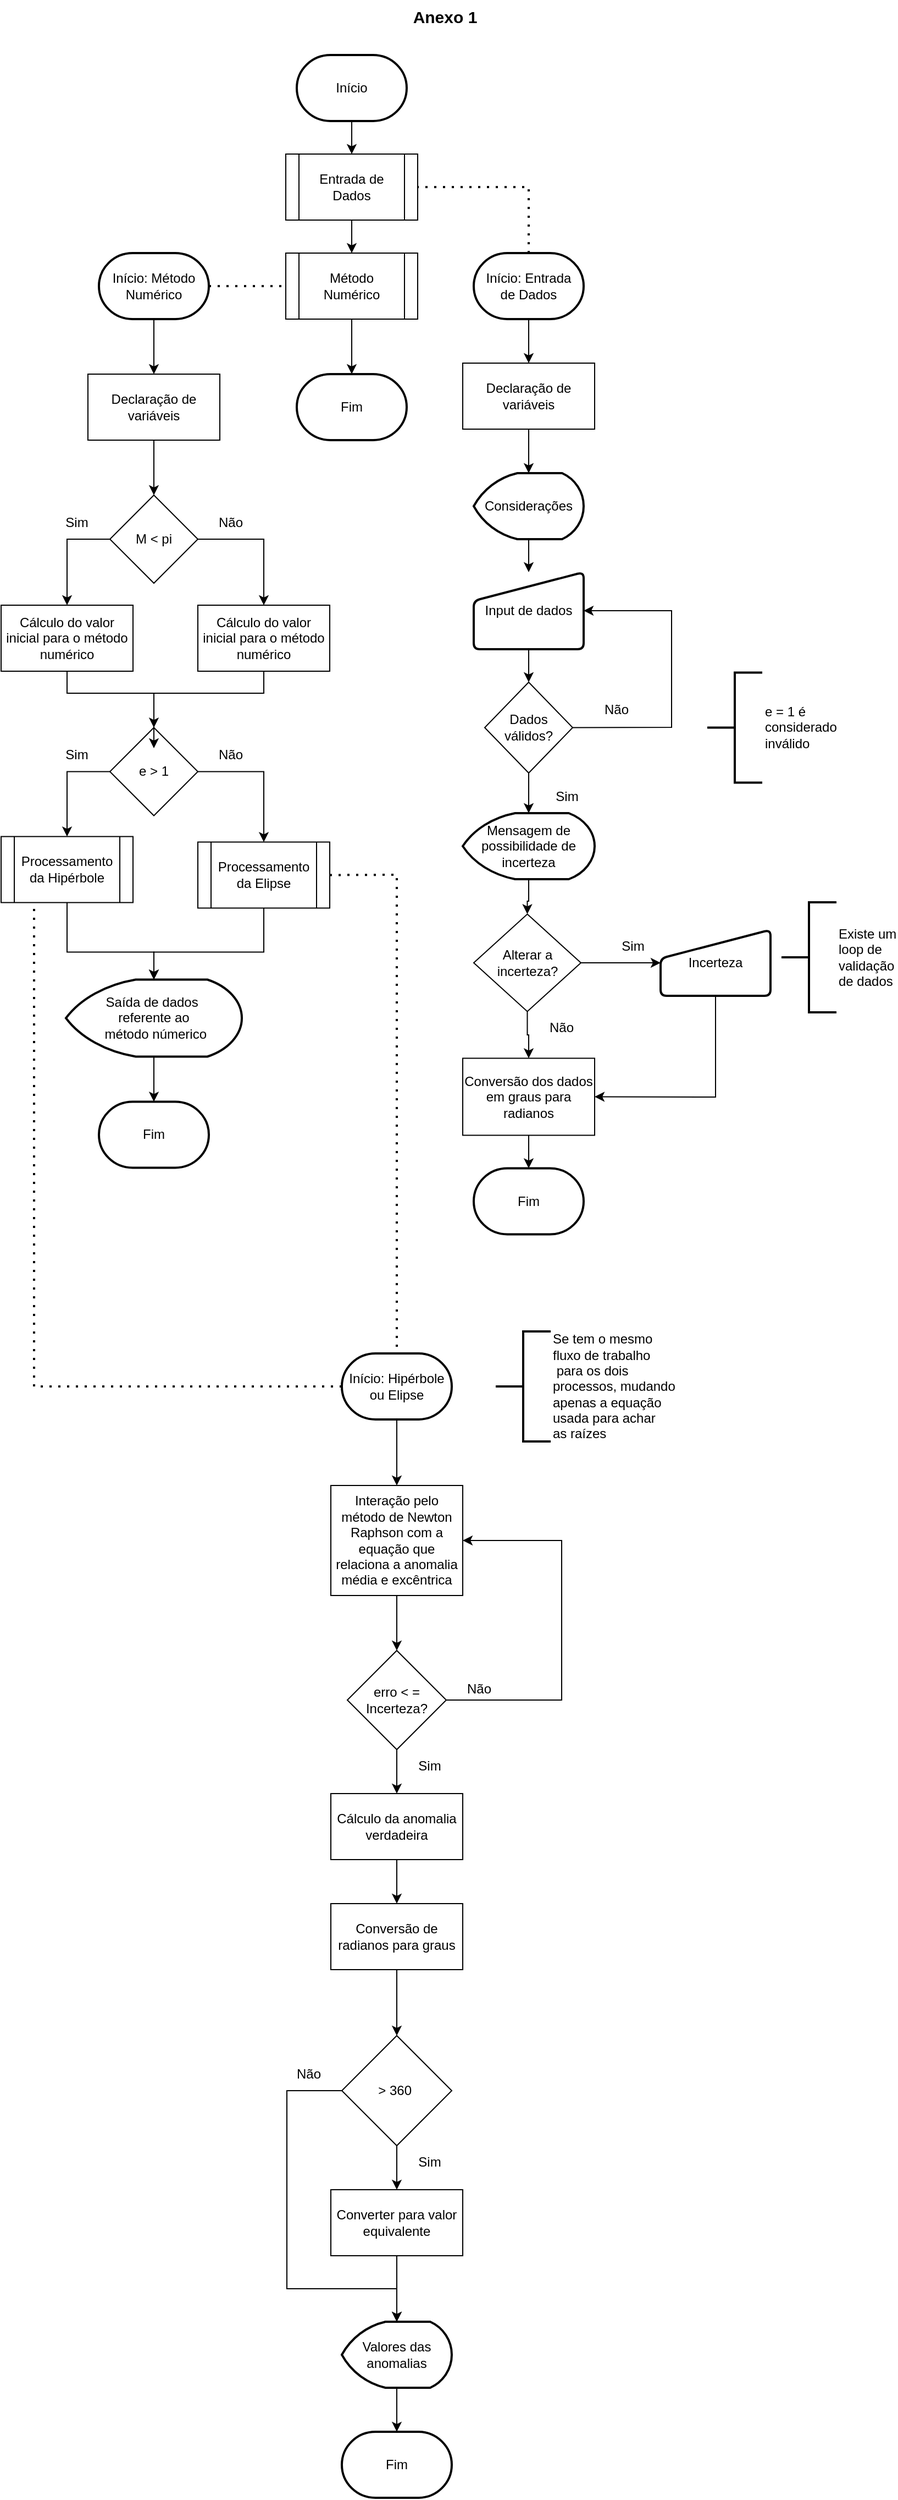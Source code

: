 <mxfile version="15.5.2" type="google"><diagram id="fv_G6sgQqQfHxZHr8wpQ" name="Page-1"><mxGraphModel dx="1724" dy="850" grid="1" gridSize="10" guides="1" tooltips="1" connect="1" arrows="1" fold="1" page="1" pageScale="1" pageWidth="827" pageHeight="1169" math="0" shadow="0"><root><mxCell id="0"/><mxCell id="1" parent="0"/><mxCell id="bfVk-eNihswSBTTwwbQX-54" value="" style="edgeStyle=orthogonalEdgeStyle;rounded=0;orthogonalLoop=1;jettySize=auto;html=1;" parent="1" source="bfVk-eNihswSBTTwwbQX-2" target="bfVk-eNihswSBTTwwbQX-51" edge="1"><mxGeometry relative="1" as="geometry"/></mxCell><mxCell id="bfVk-eNihswSBTTwwbQX-2" value="Início" style="strokeWidth=2;html=1;shape=mxgraph.flowchart.terminator;whiteSpace=wrap;" parent="1" vertex="1"><mxGeometry x="279" y="80" width="100" height="60" as="geometry"/></mxCell><mxCell id="bfVk-eNihswSBTTwwbQX-35" value="" style="edgeStyle=orthogonalEdgeStyle;rounded=0;orthogonalLoop=1;jettySize=auto;html=1;" parent="1" source="bfVk-eNihswSBTTwwbQX-6" target="bfVk-eNihswSBTTwwbQX-34" edge="1"><mxGeometry relative="1" as="geometry"/></mxCell><mxCell id="bfVk-eNihswSBTTwwbQX-6" value="Dados válidos?" style="rhombus;whiteSpace=wrap;html=1;" parent="1" vertex="1"><mxGeometry x="450" y="650" width="80" height="82.5" as="geometry"/></mxCell><mxCell id="bfVk-eNihswSBTTwwbQX-15" value="" style="edgeStyle=orthogonalEdgeStyle;rounded=0;orthogonalLoop=1;jettySize=auto;html=1;startArrow=none;" parent="1" source="bfVk-eNihswSBTTwwbQX-9" target="bfVk-eNihswSBTTwwbQX-14" edge="1"><mxGeometry relative="1" as="geometry"><mxPoint x="490" y="920" as="sourcePoint"/></mxGeometry></mxCell><mxCell id="bfVk-eNihswSBTTwwbQX-38" value="" style="edgeStyle=orthogonalEdgeStyle;rounded=0;orthogonalLoop=1;jettySize=auto;html=1;" parent="1" source="bfVk-eNihswSBTTwwbQX-9" target="bfVk-eNihswSBTTwwbQX-37" edge="1"><mxGeometry relative="1" as="geometry"/></mxCell><mxCell id="bfVk-eNihswSBTTwwbQX-60" value="" style="edgeStyle=orthogonalEdgeStyle;rounded=0;orthogonalLoop=1;jettySize=auto;html=1;" parent="1" source="bfVk-eNihswSBTTwwbQX-14" target="bfVk-eNihswSBTTwwbQX-59" edge="1"><mxGeometry relative="1" as="geometry"/></mxCell><mxCell id="bfVk-eNihswSBTTwwbQX-14" value="Conversão dos dados em graus para radianos" style="rounded=0;whiteSpace=wrap;html=1;" parent="1" vertex="1"><mxGeometry x="430" y="991.75" width="120" height="70" as="geometry"/></mxCell><mxCell id="bfVk-eNihswSBTTwwbQX-17" value="M &amp;lt; pi" style="rhombus;whiteSpace=wrap;html=1;" parent="1" vertex="1"><mxGeometry x="109" y="480" width="80" height="80" as="geometry"/></mxCell><mxCell id="bfVk-eNihswSBTTwwbQX-19" value="Cálculo do valor inicial para o método numérico" style="rounded=0;whiteSpace=wrap;html=1;" parent="1" vertex="1"><mxGeometry x="10" y="580" width="120" height="60" as="geometry"/></mxCell><mxCell id="bfVk-eNihswSBTTwwbQX-20" value="&lt;span&gt;Cálculo do valor inicial para o método numérico&lt;/span&gt;" style="rounded=0;whiteSpace=wrap;html=1;" parent="1" vertex="1"><mxGeometry x="189" y="580" width="120" height="60" as="geometry"/></mxCell><mxCell id="bfVk-eNihswSBTTwwbQX-21" value="" style="endArrow=classic;html=1;rounded=0;exitX=0;exitY=0.5;exitDx=0;exitDy=0;entryX=0.5;entryY=0;entryDx=0;entryDy=0;" parent="1" source="bfVk-eNihswSBTTwwbQX-17" target="bfVk-eNihswSBTTwwbQX-19" edge="1"><mxGeometry width="50" height="50" relative="1" as="geometry"><mxPoint x="179" y="550" as="sourcePoint"/><mxPoint x="229" y="500" as="targetPoint"/><Array as="points"><mxPoint x="70" y="520"/></Array></mxGeometry></mxCell><mxCell id="bfVk-eNihswSBTTwwbQX-22" value="" style="endArrow=classic;html=1;rounded=0;exitX=1;exitY=0.5;exitDx=0;exitDy=0;entryX=0.5;entryY=0;entryDx=0;entryDy=0;" parent="1" source="bfVk-eNihswSBTTwwbQX-17" target="bfVk-eNihswSBTTwwbQX-20" edge="1"><mxGeometry width="50" height="50" relative="1" as="geometry"><mxPoint x="229" y="540" as="sourcePoint"/><mxPoint x="279" y="490" as="targetPoint"/><Array as="points"><mxPoint x="249" y="520"/></Array></mxGeometry></mxCell><mxCell id="bfVk-eNihswSBTTwwbQX-23" value="e&amp;nbsp;&amp;gt; 1" style="rhombus;whiteSpace=wrap;html=1;" parent="1" vertex="1"><mxGeometry x="109" y="691.25" width="80" height="80" as="geometry"/></mxCell><mxCell id="bfVk-eNihswSBTTwwbQX-24" value="" style="endArrow=classic;html=1;rounded=0;exitX=0.5;exitY=1;exitDx=0;exitDy=0;entryX=0.5;entryY=0;entryDx=0;entryDy=0;" parent="1" source="bfVk-eNihswSBTTwwbQX-19" target="bfVk-eNihswSBTTwwbQX-23" edge="1"><mxGeometry width="50" height="50" relative="1" as="geometry"><mxPoint x="179" y="550" as="sourcePoint"/><mxPoint x="229" y="500" as="targetPoint"/><Array as="points"><mxPoint x="70" y="660"/><mxPoint x="149" y="660"/></Array></mxGeometry></mxCell><mxCell id="bfVk-eNihswSBTTwwbQX-25" value="" style="endArrow=classic;html=1;rounded=0;exitX=0.5;exitY=1;exitDx=0;exitDy=0;" parent="1" source="bfVk-eNihswSBTTwwbQX-20" edge="1"><mxGeometry width="50" height="50" relative="1" as="geometry"><mxPoint x="179" y="550" as="sourcePoint"/><mxPoint x="149" y="710" as="targetPoint"/><Array as="points"><mxPoint x="249" y="660"/><mxPoint x="149" y="660"/></Array></mxGeometry></mxCell><mxCell id="bfVk-eNihswSBTTwwbQX-26" value="e = 1 é &lt;br&gt;considerado &lt;br&gt;inválido" style="strokeWidth=2;html=1;shape=mxgraph.flowchart.annotation_2;align=left;labelPosition=right;pointerEvents=1;" parent="1" vertex="1"><mxGeometry x="652.5" y="641.25" width="50" height="100" as="geometry"/></mxCell><mxCell id="bfVk-eNihswSBTTwwbQX-33" value="" style="edgeStyle=orthogonalEdgeStyle;rounded=0;orthogonalLoop=1;jettySize=auto;html=1;" parent="1" source="bfVk-eNihswSBTTwwbQX-29" target="bfVk-eNihswSBTTwwbQX-30" edge="1"><mxGeometry relative="1" as="geometry"/></mxCell><mxCell id="bfVk-eNihswSBTTwwbQX-29" value="Considerações" style="strokeWidth=2;html=1;shape=mxgraph.flowchart.display;whiteSpace=wrap;" parent="1" vertex="1"><mxGeometry x="440" y="460" width="100" height="60" as="geometry"/></mxCell><mxCell id="bfVk-eNihswSBTTwwbQX-31" value="" style="edgeStyle=orthogonalEdgeStyle;rounded=0;orthogonalLoop=1;jettySize=auto;html=1;" parent="1" source="bfVk-eNihswSBTTwwbQX-30" target="bfVk-eNihswSBTTwwbQX-6" edge="1"><mxGeometry relative="1" as="geometry"/></mxCell><mxCell id="bfVk-eNihswSBTTwwbQX-30" value="Input de dados" style="html=1;strokeWidth=2;shape=manualInput;whiteSpace=wrap;rounded=1;size=26;arcSize=11;" parent="1" vertex="1"><mxGeometry x="440" y="550" width="100" height="70" as="geometry"/></mxCell><mxCell id="bfVk-eNihswSBTTwwbQX-36" value="" style="edgeStyle=orthogonalEdgeStyle;rounded=0;orthogonalLoop=1;jettySize=auto;html=1;" parent="1" source="bfVk-eNihswSBTTwwbQX-34" target="bfVk-eNihswSBTTwwbQX-9" edge="1"><mxGeometry relative="1" as="geometry"/></mxCell><mxCell id="bfVk-eNihswSBTTwwbQX-34" value="Mensagem de possibilidade de incerteza" style="strokeWidth=2;html=1;shape=mxgraph.flowchart.display;whiteSpace=wrap;" parent="1" vertex="1"><mxGeometry x="430" y="769" width="120" height="60" as="geometry"/></mxCell><mxCell id="bfVk-eNihswSBTTwwbQX-37" value="Incerteza" style="html=1;strokeWidth=2;shape=manualInput;whiteSpace=wrap;rounded=1;size=26;arcSize=11;" parent="1" vertex="1"><mxGeometry x="610" y="875" width="100" height="60" as="geometry"/></mxCell><mxCell id="bfVk-eNihswSBTTwwbQX-39" value="Existe um&lt;br&gt;loop de &lt;br&gt;validação &lt;br&gt;de dados" style="strokeWidth=2;html=1;shape=mxgraph.flowchart.annotation_2;align=left;labelPosition=right;pointerEvents=1;" parent="1" vertex="1"><mxGeometry x="720" y="850" width="50" height="100" as="geometry"/></mxCell><mxCell id="bfVk-eNihswSBTTwwbQX-40" value="" style="endArrow=classic;html=1;rounded=0;exitX=0.5;exitY=1;exitDx=0;exitDy=0;entryX=1;entryY=0.5;entryDx=0;entryDy=0;" parent="1" source="bfVk-eNihswSBTTwwbQX-37" target="bfVk-eNihswSBTTwwbQX-14" edge="1"><mxGeometry width="50" height="50" relative="1" as="geometry"><mxPoint x="600" y="1040" as="sourcePoint"/><mxPoint x="650" y="990" as="targetPoint"/><Array as="points"><mxPoint x="660" y="1027"/></Array></mxGeometry></mxCell><mxCell id="bfVk-eNihswSBTTwwbQX-41" value="" style="endArrow=classic;html=1;rounded=0;exitX=1;exitY=0.5;exitDx=0;exitDy=0;" parent="1" source="bfVk-eNihswSBTTwwbQX-23" target="bfVk-eNihswSBTTwwbQX-45" edge="1"><mxGeometry width="50" height="50" relative="1" as="geometry"><mxPoint x="259" y="821.25" as="sourcePoint"/><mxPoint x="289" y="821.25" as="targetPoint"/><Array as="points"><mxPoint x="249" y="731.25"/></Array></mxGeometry></mxCell><mxCell id="bfVk-eNihswSBTTwwbQX-43" value="" style="endArrow=classic;html=1;rounded=0;exitX=0;exitY=0.5;exitDx=0;exitDy=0;entryX=0.5;entryY=0;entryDx=0;entryDy=0;" parent="1" source="bfVk-eNihswSBTTwwbQX-23" target="bfVk-eNihswSBTTwwbQX-44" edge="1"><mxGeometry width="50" height="50" relative="1" as="geometry"><mxPoint x="259" y="821.25" as="sourcePoint"/><mxPoint x="19" y="811.25" as="targetPoint"/><Array as="points"><mxPoint x="70" y="731.25"/></Array></mxGeometry></mxCell><mxCell id="bfVk-eNihswSBTTwwbQX-44" value="Processamento da Hipérbole" style="shape=process;whiteSpace=wrap;html=1;backgroundOutline=1;" parent="1" vertex="1"><mxGeometry x="10" y="790.25" width="120" height="60" as="geometry"/></mxCell><mxCell id="bfVk-eNihswSBTTwwbQX-45" value="Processamento da Elipse" style="shape=process;whiteSpace=wrap;html=1;backgroundOutline=1;" parent="1" vertex="1"><mxGeometry x="189" y="795.25" width="120" height="60" as="geometry"/></mxCell><mxCell id="bfVk-eNihswSBTTwwbQX-48" value="" style="edgeStyle=orthogonalEdgeStyle;rounded=0;orthogonalLoop=1;jettySize=auto;html=1;" parent="1" source="bfVk-eNihswSBTTwwbQX-46" target="bfVk-eNihswSBTTwwbQX-47" edge="1"><mxGeometry relative="1" as="geometry"/></mxCell><mxCell id="bfVk-eNihswSBTTwwbQX-46" value="Saída de dados&amp;nbsp;&lt;br&gt;referente ao&lt;br&gt;&amp;nbsp;método númerico" style="strokeWidth=2;html=1;shape=mxgraph.flowchart.display;whiteSpace=wrap;" parent="1" vertex="1"><mxGeometry x="69" y="920.25" width="160" height="70" as="geometry"/></mxCell><mxCell id="bfVk-eNihswSBTTwwbQX-47" value="Fim" style="strokeWidth=2;html=1;shape=mxgraph.flowchart.terminator;whiteSpace=wrap;" parent="1" vertex="1"><mxGeometry x="99" y="1031.25" width="100" height="60" as="geometry"/></mxCell><mxCell id="bfVk-eNihswSBTTwwbQX-49" value="" style="endArrow=classic;html=1;rounded=0;exitX=0.5;exitY=1;exitDx=0;exitDy=0;entryX=0.5;entryY=0;entryDx=0;entryDy=0;entryPerimeter=0;" parent="1" source="bfVk-eNihswSBTTwwbQX-44" target="bfVk-eNihswSBTTwwbQX-46" edge="1"><mxGeometry width="50" height="50" relative="1" as="geometry"><mxPoint x="259" y="905.25" as="sourcePoint"/><mxPoint x="309" y="855.25" as="targetPoint"/><Array as="points"><mxPoint x="70" y="895.25"/><mxPoint x="149" y="895.25"/></Array></mxGeometry></mxCell><mxCell id="bfVk-eNihswSBTTwwbQX-50" value="" style="endArrow=classic;html=1;rounded=0;exitX=0.5;exitY=1;exitDx=0;exitDy=0;entryX=0.5;entryY=0;entryDx=0;entryDy=0;entryPerimeter=0;" parent="1" source="bfVk-eNihswSBTTwwbQX-45" target="bfVk-eNihswSBTTwwbQX-46" edge="1"><mxGeometry width="50" height="50" relative="1" as="geometry"><mxPoint x="259" y="905.25" as="sourcePoint"/><mxPoint x="309" y="855.25" as="targetPoint"/><Array as="points"><mxPoint x="249" y="895.25"/><mxPoint x="149" y="895.25"/></Array></mxGeometry></mxCell><mxCell id="bfVk-eNihswSBTTwwbQX-55" value="" style="edgeStyle=orthogonalEdgeStyle;rounded=0;orthogonalLoop=1;jettySize=auto;html=1;" parent="1" source="bfVk-eNihswSBTTwwbQX-51" target="bfVk-eNihswSBTTwwbQX-52" edge="1"><mxGeometry relative="1" as="geometry"/></mxCell><mxCell id="bfVk-eNihswSBTTwwbQX-51" value="Entrada de Dados" style="shape=process;whiteSpace=wrap;html=1;backgroundOutline=1;" parent="1" vertex="1"><mxGeometry x="269" y="170" width="120" height="60" as="geometry"/></mxCell><mxCell id="bfVk-eNihswSBTTwwbQX-56" value="" style="edgeStyle=orthogonalEdgeStyle;rounded=0;orthogonalLoop=1;jettySize=auto;html=1;" parent="1" source="bfVk-eNihswSBTTwwbQX-52" target="bfVk-eNihswSBTTwwbQX-53" edge="1"><mxGeometry relative="1" as="geometry"/></mxCell><mxCell id="bfVk-eNihswSBTTwwbQX-52" value="Método Numérico" style="shape=process;whiteSpace=wrap;html=1;backgroundOutline=1;" parent="1" vertex="1"><mxGeometry x="269" y="260" width="120" height="60" as="geometry"/></mxCell><mxCell id="bfVk-eNihswSBTTwwbQX-53" value="Fim" style="strokeWidth=2;html=1;shape=mxgraph.flowchart.terminator;whiteSpace=wrap;" parent="1" vertex="1"><mxGeometry x="279" y="370" width="100" height="60" as="geometry"/></mxCell><mxCell id="bfVk-eNihswSBTTwwbQX-62" value="" style="edgeStyle=orthogonalEdgeStyle;rounded=0;orthogonalLoop=1;jettySize=auto;html=1;" parent="1" source="bfVk-eNihswSBTTwwbQX-57" target="bfVk-eNihswSBTTwwbQX-61" edge="1"><mxGeometry relative="1" as="geometry"/></mxCell><mxCell id="bfVk-eNihswSBTTwwbQX-57" value="Início: Entrada &lt;br&gt;de Dados" style="strokeWidth=2;html=1;shape=mxgraph.flowchart.terminator;whiteSpace=wrap;" parent="1" vertex="1"><mxGeometry x="440" y="260" width="100" height="60" as="geometry"/></mxCell><mxCell id="bfVk-eNihswSBTTwwbQX-59" value="Fim" style="strokeWidth=2;html=1;shape=mxgraph.flowchart.terminator;whiteSpace=wrap;" parent="1" vertex="1"><mxGeometry x="440" y="1091.75" width="100" height="60" as="geometry"/></mxCell><mxCell id="bfVk-eNihswSBTTwwbQX-63" value="" style="edgeStyle=orthogonalEdgeStyle;rounded=0;orthogonalLoop=1;jettySize=auto;html=1;" parent="1" source="bfVk-eNihswSBTTwwbQX-61" target="bfVk-eNihswSBTTwwbQX-29" edge="1"><mxGeometry relative="1" as="geometry"/></mxCell><mxCell id="bfVk-eNihswSBTTwwbQX-61" value="Declaração de variáveis" style="rounded=0;whiteSpace=wrap;html=1;" parent="1" vertex="1"><mxGeometry x="430" y="360" width="120" height="60" as="geometry"/></mxCell><mxCell id="bfVk-eNihswSBTTwwbQX-65" value="" style="edgeStyle=orthogonalEdgeStyle;rounded=0;orthogonalLoop=1;jettySize=auto;html=1;" parent="1" source="bfVk-eNihswSBTTwwbQX-64" target="bfVk-eNihswSBTTwwbQX-17" edge="1"><mxGeometry relative="1" as="geometry"/></mxCell><mxCell id="bfVk-eNihswSBTTwwbQX-64" value="Declaração de variáveis" style="rounded=0;whiteSpace=wrap;html=1;" parent="1" vertex="1"><mxGeometry x="89" y="370" width="120" height="60" as="geometry"/></mxCell><mxCell id="bfVk-eNihswSBTTwwbQX-67" value="" style="edgeStyle=orthogonalEdgeStyle;rounded=0;orthogonalLoop=1;jettySize=auto;html=1;" parent="1" source="bfVk-eNihswSBTTwwbQX-66" target="bfVk-eNihswSBTTwwbQX-64" edge="1"><mxGeometry relative="1" as="geometry"/></mxCell><mxCell id="bfVk-eNihswSBTTwwbQX-66" value="Início: Método Numérico" style="strokeWidth=2;html=1;shape=mxgraph.flowchart.terminator;whiteSpace=wrap;" parent="1" vertex="1"><mxGeometry x="99" y="260" width="100" height="60" as="geometry"/></mxCell><mxCell id="IRYPpqwBVhcsd5jp0HJa-4" value="" style="edgeStyle=orthogonalEdgeStyle;rounded=0;orthogonalLoop=1;jettySize=auto;html=1;" parent="1" source="IRYPpqwBVhcsd5jp0HJa-1" target="IRYPpqwBVhcsd5jp0HJa-2" edge="1"><mxGeometry relative="1" as="geometry"/></mxCell><mxCell id="IRYPpqwBVhcsd5jp0HJa-1" value="Início: Hipérbole ou Elipse" style="strokeWidth=2;html=1;shape=mxgraph.flowchart.terminator;whiteSpace=wrap;" parent="1" vertex="1"><mxGeometry x="320" y="1260" width="100" height="60" as="geometry"/></mxCell><mxCell id="IRYPpqwBVhcsd5jp0HJa-5" value="" style="edgeStyle=orthogonalEdgeStyle;rounded=0;orthogonalLoop=1;jettySize=auto;html=1;" parent="1" source="IRYPpqwBVhcsd5jp0HJa-2" target="IRYPpqwBVhcsd5jp0HJa-3" edge="1"><mxGeometry relative="1" as="geometry"/></mxCell><mxCell id="IRYPpqwBVhcsd5jp0HJa-2" value="Interação pelo método de Newton Raphson com a equação que relaciona a anomalia média e excêntrica" style="rounded=0;whiteSpace=wrap;html=1;" parent="1" vertex="1"><mxGeometry x="310" y="1380" width="120" height="100" as="geometry"/></mxCell><mxCell id="IRYPpqwBVhcsd5jp0HJa-8" value="" style="edgeStyle=orthogonalEdgeStyle;rounded=0;orthogonalLoop=1;jettySize=auto;html=1;" parent="1" source="IRYPpqwBVhcsd5jp0HJa-3" target="IRYPpqwBVhcsd5jp0HJa-7" edge="1"><mxGeometry relative="1" as="geometry"/></mxCell><mxCell id="IRYPpqwBVhcsd5jp0HJa-3" value="erro &amp;lt; = Incerteza?" style="rhombus;whiteSpace=wrap;html=1;" parent="1" vertex="1"><mxGeometry x="325" y="1530" width="90" height="90" as="geometry"/></mxCell><mxCell id="IRYPpqwBVhcsd5jp0HJa-6" value="" style="endArrow=classic;html=1;rounded=0;exitX=1;exitY=0.5;exitDx=0;exitDy=0;entryX=1;entryY=0.5;entryDx=0;entryDy=0;" parent="1" source="IRYPpqwBVhcsd5jp0HJa-3" target="IRYPpqwBVhcsd5jp0HJa-2" edge="1"><mxGeometry width="50" height="50" relative="1" as="geometry"><mxPoint x="-250" y="1730" as="sourcePoint"/><mxPoint x="-200" y="1680" as="targetPoint"/><Array as="points"><mxPoint x="520" y="1575"/><mxPoint x="520" y="1430"/></Array></mxGeometry></mxCell><mxCell id="IRYPpqwBVhcsd5jp0HJa-10" value="" style="edgeStyle=orthogonalEdgeStyle;rounded=0;orthogonalLoop=1;jettySize=auto;html=1;" parent="1" source="IRYPpqwBVhcsd5jp0HJa-7" target="IRYPpqwBVhcsd5jp0HJa-9" edge="1"><mxGeometry relative="1" as="geometry"/></mxCell><mxCell id="IRYPpqwBVhcsd5jp0HJa-7" value="Cálculo da anomalia verdadeira" style="rounded=0;whiteSpace=wrap;html=1;" parent="1" vertex="1"><mxGeometry x="310" y="1660" width="120" height="60" as="geometry"/></mxCell><mxCell id="IRYPpqwBVhcsd5jp0HJa-14" value="" style="edgeStyle=orthogonalEdgeStyle;rounded=0;orthogonalLoop=1;jettySize=auto;html=1;" parent="1" source="IRYPpqwBVhcsd5jp0HJa-9" target="IRYPpqwBVhcsd5jp0HJa-11" edge="1"><mxGeometry relative="1" as="geometry"/></mxCell><mxCell id="IRYPpqwBVhcsd5jp0HJa-9" value="Conversão de radianos para graus" style="rounded=0;whiteSpace=wrap;html=1;" parent="1" vertex="1"><mxGeometry x="310" y="1760" width="120" height="60" as="geometry"/></mxCell><mxCell id="IRYPpqwBVhcsd5jp0HJa-15" value="" style="edgeStyle=orthogonalEdgeStyle;rounded=0;orthogonalLoop=1;jettySize=auto;html=1;" parent="1" source="IRYPpqwBVhcsd5jp0HJa-11" target="IRYPpqwBVhcsd5jp0HJa-12" edge="1"><mxGeometry relative="1" as="geometry"/></mxCell><mxCell id="IRYPpqwBVhcsd5jp0HJa-11" value="&amp;gt; 360&amp;nbsp;" style="rhombus;whiteSpace=wrap;html=1;" parent="1" vertex="1"><mxGeometry x="320" y="1880" width="100" height="100" as="geometry"/></mxCell><mxCell id="IRYPpqwBVhcsd5jp0HJa-16" value="" style="edgeStyle=orthogonalEdgeStyle;rounded=0;orthogonalLoop=1;jettySize=auto;html=1;" parent="1" source="IRYPpqwBVhcsd5jp0HJa-12" target="IRYPpqwBVhcsd5jp0HJa-13" edge="1"><mxGeometry relative="1" as="geometry"/></mxCell><mxCell id="IRYPpqwBVhcsd5jp0HJa-12" value="Converter para valor equivalente" style="rounded=0;whiteSpace=wrap;html=1;" parent="1" vertex="1"><mxGeometry x="310" y="2020" width="120" height="60" as="geometry"/></mxCell><mxCell id="IRYPpqwBVhcsd5jp0HJa-19" value="" style="edgeStyle=orthogonalEdgeStyle;rounded=0;orthogonalLoop=1;jettySize=auto;html=1;" parent="1" source="IRYPpqwBVhcsd5jp0HJa-13" target="IRYPpqwBVhcsd5jp0HJa-18" edge="1"><mxGeometry relative="1" as="geometry"/></mxCell><mxCell id="IRYPpqwBVhcsd5jp0HJa-13" value="Valores das anomalias" style="strokeWidth=2;html=1;shape=mxgraph.flowchart.display;whiteSpace=wrap;" parent="1" vertex="1"><mxGeometry x="320" y="2140" width="100" height="60" as="geometry"/></mxCell><mxCell id="IRYPpqwBVhcsd5jp0HJa-17" value="" style="endArrow=classic;html=1;rounded=0;exitX=0;exitY=0.5;exitDx=0;exitDy=0;" parent="1" source="IRYPpqwBVhcsd5jp0HJa-11" edge="1"><mxGeometry width="50" height="50" relative="1" as="geometry"><mxPoint x="180" y="1970" as="sourcePoint"/><mxPoint x="370" y="2140" as="targetPoint"/><Array as="points"><mxPoint x="270" y="1930"/><mxPoint x="270" y="2110"/><mxPoint x="370" y="2110"/></Array></mxGeometry></mxCell><mxCell id="IRYPpqwBVhcsd5jp0HJa-18" value="Fim" style="strokeWidth=2;html=1;shape=mxgraph.flowchart.terminator;whiteSpace=wrap;" parent="1" vertex="1"><mxGeometry x="320" y="2240" width="100" height="60" as="geometry"/></mxCell><mxCell id="bfVk-eNihswSBTTwwbQX-9" value="Alterar a incerteza?" style="rhombus;whiteSpace=wrap;html=1;" parent="1" vertex="1"><mxGeometry x="440" y="860.75" width="97.5" height="88.5" as="geometry"/></mxCell><mxCell id="IRYPpqwBVhcsd5jp0HJa-45" value="Não" style="text;html=1;strokeColor=none;fillColor=none;align=center;verticalAlign=middle;whiteSpace=wrap;rounded=0;" parent="1" vertex="1"><mxGeometry x="540" y="660" width="60" height="30" as="geometry"/></mxCell><mxCell id="IRYPpqwBVhcsd5jp0HJa-46" value="Sim" style="text;html=1;strokeColor=none;fillColor=none;align=center;verticalAlign=middle;whiteSpace=wrap;rounded=0;" parent="1" vertex="1"><mxGeometry x="495" y="739" width="60" height="30" as="geometry"/></mxCell><mxCell id="IRYPpqwBVhcsd5jp0HJa-47" value="Sim" style="text;html=1;strokeColor=none;fillColor=none;align=center;verticalAlign=middle;whiteSpace=wrap;rounded=0;" parent="1" vertex="1"><mxGeometry x="555" y="875" width="60" height="30" as="geometry"/></mxCell><mxCell id="IRYPpqwBVhcsd5jp0HJa-49" value="Não" style="text;html=1;strokeColor=none;fillColor=none;align=center;verticalAlign=middle;whiteSpace=wrap;rounded=0;" parent="1" vertex="1"><mxGeometry x="490" y="949.25" width="60" height="30" as="geometry"/></mxCell><mxCell id="IRYPpqwBVhcsd5jp0HJa-50" value="Não" style="text;html=1;strokeColor=none;fillColor=none;align=center;verticalAlign=middle;whiteSpace=wrap;rounded=0;" parent="1" vertex="1"><mxGeometry x="189" y="490" width="60" height="30" as="geometry"/></mxCell><mxCell id="IRYPpqwBVhcsd5jp0HJa-51" value="Sim" style="text;html=1;strokeColor=none;fillColor=none;align=center;verticalAlign=middle;whiteSpace=wrap;rounded=0;" parent="1" vertex="1"><mxGeometry x="49" y="490" width="60" height="30" as="geometry"/></mxCell><mxCell id="IRYPpqwBVhcsd5jp0HJa-52" value="Não" style="text;html=1;strokeColor=none;fillColor=none;align=center;verticalAlign=middle;whiteSpace=wrap;rounded=0;" parent="1" vertex="1"><mxGeometry x="189" y="701.25" width="60" height="30" as="geometry"/></mxCell><mxCell id="IRYPpqwBVhcsd5jp0HJa-53" value="Sim" style="text;html=1;strokeColor=none;fillColor=none;align=center;verticalAlign=middle;whiteSpace=wrap;rounded=0;" parent="1" vertex="1"><mxGeometry x="49" y="701.25" width="60" height="30" as="geometry"/></mxCell><mxCell id="IRYPpqwBVhcsd5jp0HJa-54" value="Não" style="text;html=1;strokeColor=none;fillColor=none;align=center;verticalAlign=middle;whiteSpace=wrap;rounded=0;" parent="1" vertex="1"><mxGeometry x="415" y="1550" width="60" height="30" as="geometry"/></mxCell><mxCell id="IRYPpqwBVhcsd5jp0HJa-56" value="Sim" style="text;html=1;strokeColor=none;fillColor=none;align=center;verticalAlign=middle;whiteSpace=wrap;rounded=0;" parent="1" vertex="1"><mxGeometry x="370" y="1620" width="60" height="30" as="geometry"/></mxCell><mxCell id="IRYPpqwBVhcsd5jp0HJa-57" value="Sim" style="text;html=1;strokeColor=none;fillColor=none;align=center;verticalAlign=middle;whiteSpace=wrap;rounded=0;" parent="1" vertex="1"><mxGeometry x="370" y="1980" width="60" height="30" as="geometry"/></mxCell><mxCell id="IRYPpqwBVhcsd5jp0HJa-58" value="Não" style="text;html=1;strokeColor=none;fillColor=none;align=center;verticalAlign=middle;whiteSpace=wrap;rounded=0;" parent="1" vertex="1"><mxGeometry x="260" y="1900" width="60" height="30" as="geometry"/></mxCell><mxCell id="IRYPpqwBVhcsd5jp0HJa-67" value="" style="endArrow=none;dashed=1;html=1;dashPattern=1 3;strokeWidth=2;rounded=0;entryX=1;entryY=0.5;entryDx=0;entryDy=0;exitX=0.5;exitY=0;exitDx=0;exitDy=0;exitPerimeter=0;" parent="1" source="bfVk-eNihswSBTTwwbQX-57" target="bfVk-eNihswSBTTwwbQX-51" edge="1"><mxGeometry width="50" height="50" relative="1" as="geometry"><mxPoint x="289" y="510" as="sourcePoint"/><mxPoint x="339" y="460" as="targetPoint"/><Array as="points"><mxPoint x="490" y="200"/></Array></mxGeometry></mxCell><mxCell id="IRYPpqwBVhcsd5jp0HJa-68" value="" style="endArrow=none;dashed=1;html=1;dashPattern=1 3;strokeWidth=2;rounded=0;entryX=0;entryY=0.5;entryDx=0;entryDy=0;exitX=1;exitY=0.5;exitDx=0;exitDy=0;exitPerimeter=0;" parent="1" source="bfVk-eNihswSBTTwwbQX-66" target="bfVk-eNihswSBTTwwbQX-52" edge="1"><mxGeometry width="50" height="50" relative="1" as="geometry"><mxPoint x="289" y="510" as="sourcePoint"/><mxPoint x="339" y="460" as="targetPoint"/></mxGeometry></mxCell><mxCell id="IRYPpqwBVhcsd5jp0HJa-69" value="Se tem o mesmo &lt;br&gt;fluxo de trabalho&lt;br&gt;&amp;nbsp;para os dois &lt;br&gt;processos, mudando &lt;br&gt;apenas a equação &lt;br&gt;usada para achar &lt;br&gt;as raízes" style="strokeWidth=2;html=1;shape=mxgraph.flowchart.annotation_2;align=left;labelPosition=right;pointerEvents=1;" parent="1" vertex="1"><mxGeometry x="460" y="1240" width="50" height="100" as="geometry"/></mxCell><mxCell id="IRYPpqwBVhcsd5jp0HJa-73" value="" style="endArrow=classic;html=1;rounded=0;exitX=1;exitY=0.5;exitDx=0;exitDy=0;entryX=1;entryY=0.5;entryDx=0;entryDy=0;" parent="1" source="bfVk-eNihswSBTTwwbQX-6" target="bfVk-eNihswSBTTwwbQX-30" edge="1"><mxGeometry width="50" height="50" relative="1" as="geometry"><mxPoint x="610" y="820" as="sourcePoint"/><mxPoint x="660" y="770" as="targetPoint"/><Array as="points"><mxPoint x="620" y="691"/><mxPoint x="620" y="585"/></Array></mxGeometry></mxCell><mxCell id="IRYPpqwBVhcsd5jp0HJa-75" value="" style="endArrow=none;dashed=1;html=1;dashPattern=1 3;strokeWidth=2;rounded=0;exitX=1;exitY=0.5;exitDx=0;exitDy=0;entryX=0.5;entryY=0;entryDx=0;entryDy=0;entryPerimeter=0;" parent="1" source="bfVk-eNihswSBTTwwbQX-45" target="IRYPpqwBVhcsd5jp0HJa-1" edge="1"><mxGeometry width="50" height="50" relative="1" as="geometry"><mxPoint x="440" y="1120" as="sourcePoint"/><mxPoint x="490" y="1070" as="targetPoint"/><Array as="points"><mxPoint x="370" y="825"/></Array></mxGeometry></mxCell><mxCell id="IRYPpqwBVhcsd5jp0HJa-77" value="" style="endArrow=none;dashed=1;html=1;dashPattern=1 3;strokeWidth=2;rounded=0;entryX=0.25;entryY=1;entryDx=0;entryDy=0;exitX=0;exitY=0.5;exitDx=0;exitDy=0;exitPerimeter=0;" parent="1" source="IRYPpqwBVhcsd5jp0HJa-1" target="bfVk-eNihswSBTTwwbQX-44" edge="1"><mxGeometry width="50" height="50" relative="1" as="geometry"><mxPoint x="440" y="1120" as="sourcePoint"/><mxPoint x="490" y="1070" as="targetPoint"/><Array as="points"><mxPoint x="40" y="1290"/><mxPoint x="40" y="920"/></Array></mxGeometry></mxCell><mxCell id="fmBaO8iXrGDqOiyjacJ0-1" value="&lt;b&gt;&lt;font style=&quot;font-size: 15px&quot;&gt;Anexo 1&lt;/font&gt;&lt;/b&gt;" style="text;html=1;strokeColor=none;fillColor=none;align=center;verticalAlign=middle;whiteSpace=wrap;rounded=0;" vertex="1" parent="1"><mxGeometry x="374" y="30" width="80" height="30" as="geometry"/></mxCell></root></mxGraphModel></diagram></mxfile>